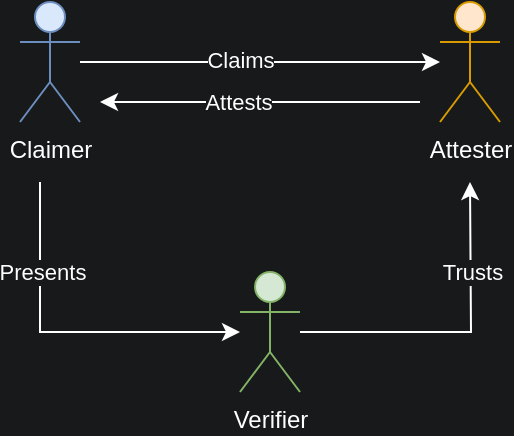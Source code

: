 <mxfile version="17.1.3" type="google"><diagram id="px-WelDlulQPtAzR4fmq" name="Page-1"><mxGraphModel grid="1" gridSize="10" guides="1" tooltips="1" connect="1" arrows="1" page="1" fold="1" pageScale="1" pageWidth="827" pageHeight="1169" background="#18191a" math="0" shadow="0"><root><mxCell id="0"/><mxCell id="1" parent="0"/><mxCell id="ru0XJCBfNc0_me-YCmi2-3" value="" style="edgeStyle=orthogonalEdgeStyle;rounded=0;orthogonalLoop=1;jettySize=auto;html=1;labelBackgroundColor=none;fontColor=#FFFFFF;strokeColor=#FFFFFF;" edge="1" parent="1" source="ru0XJCBfNc0_me-YCmi2-1" target="ru0XJCBfNc0_me-YCmi2-2"><mxGeometry relative="1" as="geometry"/></mxCell><mxCell id="ru0XJCBfNc0_me-YCmi2-13" value="Claims" style="edgeLabel;html=1;align=center;verticalAlign=middle;resizable=0;points=[];labelBackgroundColor=#18191a;fontColor=#FFFFFF;" connectable="0" vertex="1" parent="ru0XJCBfNc0_me-YCmi2-3"><mxGeometry x="-0.111" y="1" relative="1" as="geometry"><mxPoint as="offset"/></mxGeometry></mxCell><mxCell id="ru0XJCBfNc0_me-YCmi2-1" value="&lt;font color=&quot;#ffffff&quot;&gt;Claimer&lt;/font&gt;" style="shape=umlActor;verticalLabelPosition=bottom;verticalAlign=top;html=1;outlineConnect=0;fillColor=#dae8fc;strokeColor=#6c8ebf;" vertex="1" parent="1"><mxGeometry x="70" y="160" width="30" height="60" as="geometry"/></mxCell><mxCell id="ru0XJCBfNc0_me-YCmi2-14" style="edgeStyle=orthogonalEdgeStyle;rounded=0;orthogonalLoop=1;jettySize=auto;html=1;labelBackgroundColor=none;fontColor=#FFFFFF;strokeColor=#FFFFFF;" edge="1" parent="1"><mxGeometry relative="1" as="geometry"><mxPoint x="110" y="210" as="targetPoint"/><mxPoint x="270" y="210" as="sourcePoint"/></mxGeometry></mxCell><mxCell id="ru0XJCBfNc0_me-YCmi2-15" value="Attests" style="edgeLabel;html=1;align=center;verticalAlign=middle;resizable=0;points=[];labelBackgroundColor=#18191a;fontColor=#FFFFFF;" connectable="0" vertex="1" parent="ru0XJCBfNc0_me-YCmi2-14"><mxGeometry x="0.138" relative="1" as="geometry"><mxPoint as="offset"/></mxGeometry></mxCell><mxCell id="ru0XJCBfNc0_me-YCmi2-2" value="&lt;font color=&quot;#ffffff&quot;&gt;Attester&lt;/font&gt;" style="shape=umlActor;verticalLabelPosition=bottom;verticalAlign=top;html=1;outlineConnect=0;fillColor=#ffe6cc;strokeColor=#d79b00;" vertex="1" parent="1"><mxGeometry x="280" y="160" width="30" height="60" as="geometry"/></mxCell><mxCell id="ru0XJCBfNc0_me-YCmi2-11" style="edgeStyle=orthogonalEdgeStyle;rounded=0;orthogonalLoop=1;jettySize=auto;html=1;labelBackgroundColor=none;fontColor=#FFFFFF;strokeColor=#FFFFFF;" edge="1" parent="1" source="ru0XJCBfNc0_me-YCmi2-7"><mxGeometry relative="1" as="geometry"><mxPoint x="295" y="250" as="targetPoint"/></mxGeometry></mxCell><mxCell id="ru0XJCBfNc0_me-YCmi2-12" value="Trusts" style="edgeLabel;html=1;align=center;verticalAlign=middle;resizable=0;points=[];labelBackgroundColor=#18191A;fontColor=#FFFFFF;" connectable="0" vertex="1" parent="ru0XJCBfNc0_me-YCmi2-11"><mxGeometry x="0.129" y="1" relative="1" as="geometry"><mxPoint x="1" y="-25" as="offset"/></mxGeometry></mxCell><mxCell id="ru0XJCBfNc0_me-YCmi2-16" style="edgeStyle=orthogonalEdgeStyle;rounded=0;orthogonalLoop=1;jettySize=auto;html=1;startArrow=classic;startFill=1;endArrow=none;endFill=0;labelBackgroundColor=none;fontColor=#FFFFFF;strokeColor=#FFFFFF;" edge="1" parent="1" source="ru0XJCBfNc0_me-YCmi2-7"><mxGeometry relative="1" as="geometry"><mxPoint x="80" y="250" as="targetPoint"/><Array as="points"><mxPoint x="80" y="325"/></Array></mxGeometry></mxCell><mxCell id="ru0XJCBfNc0_me-YCmi2-17" value="Presents" style="edgeLabel;html=1;align=center;verticalAlign=middle;resizable=0;points=[];labelBackgroundColor=#18191a;fontColor=#FFFFFF;" connectable="0" vertex="1" parent="ru0XJCBfNc0_me-YCmi2-16"><mxGeometry x="0.286" y="-1" relative="1" as="geometry"><mxPoint y="-18" as="offset"/></mxGeometry></mxCell><mxCell id="ru0XJCBfNc0_me-YCmi2-7" value="&lt;font color=&quot;#ffffff&quot;&gt;Verifier&lt;/font&gt;" style="shape=umlActor;verticalLabelPosition=bottom;verticalAlign=top;html=1;outlineConnect=0;fillColor=#d5e8d4;strokeColor=#82b366;" vertex="1" parent="1"><mxGeometry x="180" y="295" width="30" height="60" as="geometry"/></mxCell></root></mxGraphModel></diagram></mxfile>